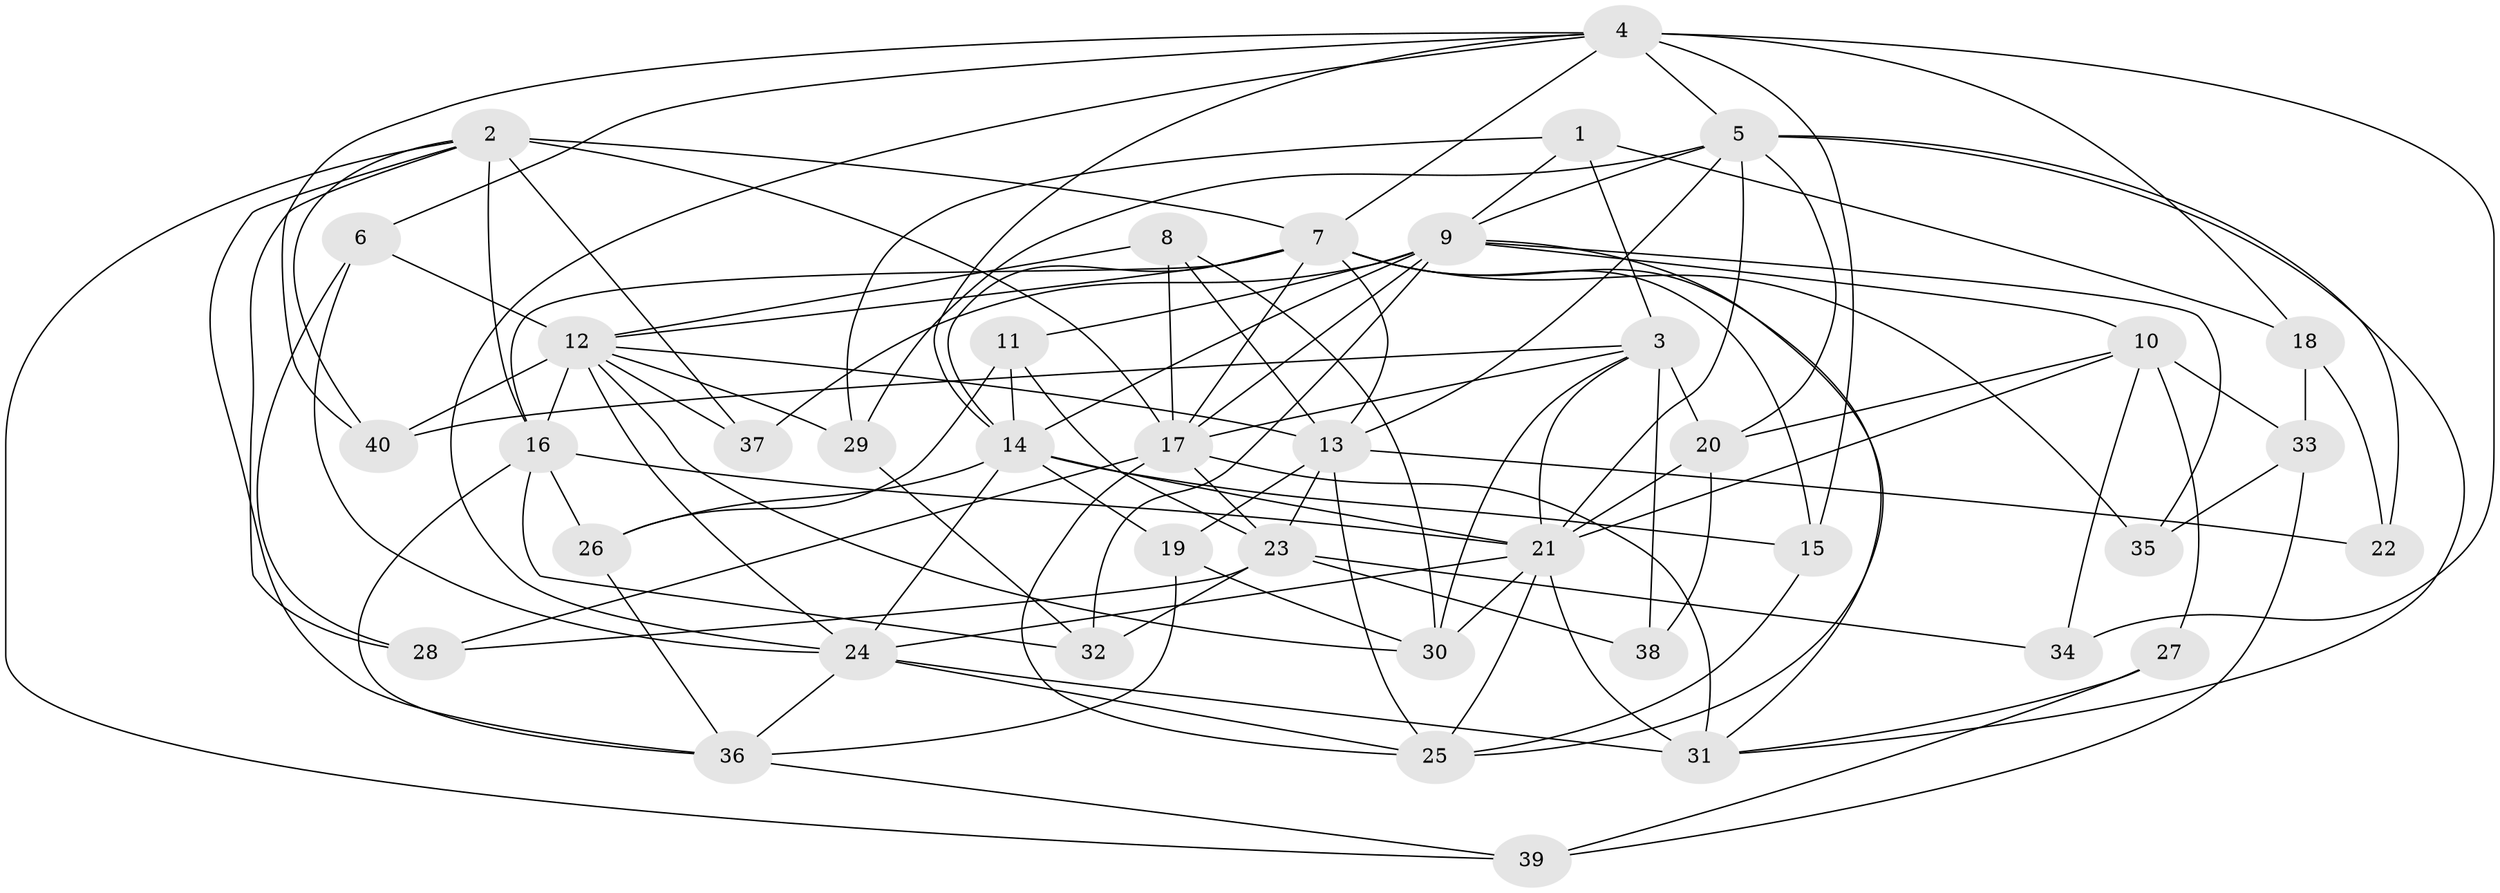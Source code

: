 // original degree distribution, {4: 1.0}
// Generated by graph-tools (version 1.1) at 2025/54/03/04/25 22:54:05]
// undirected, 40 vertices, 114 edges
graph export_dot {
  node [color=gray90,style=filled];
  1;
  2;
  3;
  4;
  5;
  6;
  7;
  8;
  9;
  10;
  11;
  12;
  13;
  14;
  15;
  16;
  17;
  18;
  19;
  20;
  21;
  22;
  23;
  24;
  25;
  26;
  27;
  28;
  29;
  30;
  31;
  32;
  33;
  34;
  35;
  36;
  37;
  38;
  39;
  40;
  1 -- 3 [weight=1.0];
  1 -- 9 [weight=1.0];
  1 -- 18 [weight=1.0];
  1 -- 29 [weight=1.0];
  2 -- 7 [weight=1.0];
  2 -- 16 [weight=1.0];
  2 -- 17 [weight=2.0];
  2 -- 28 [weight=1.0];
  2 -- 36 [weight=1.0];
  2 -- 37 [weight=2.0];
  2 -- 39 [weight=1.0];
  2 -- 40 [weight=1.0];
  3 -- 17 [weight=2.0];
  3 -- 20 [weight=2.0];
  3 -- 21 [weight=1.0];
  3 -- 30 [weight=2.0];
  3 -- 38 [weight=1.0];
  3 -- 40 [weight=1.0];
  4 -- 5 [weight=1.0];
  4 -- 6 [weight=1.0];
  4 -- 7 [weight=1.0];
  4 -- 14 [weight=1.0];
  4 -- 15 [weight=1.0];
  4 -- 18 [weight=1.0];
  4 -- 24 [weight=1.0];
  4 -- 34 [weight=2.0];
  4 -- 40 [weight=1.0];
  5 -- 9 [weight=1.0];
  5 -- 13 [weight=1.0];
  5 -- 20 [weight=1.0];
  5 -- 21 [weight=1.0];
  5 -- 22 [weight=1.0];
  5 -- 29 [weight=1.0];
  5 -- 31 [weight=1.0];
  6 -- 12 [weight=1.0];
  6 -- 24 [weight=1.0];
  6 -- 28 [weight=1.0];
  7 -- 12 [weight=1.0];
  7 -- 13 [weight=1.0];
  7 -- 14 [weight=1.0];
  7 -- 15 [weight=1.0];
  7 -- 16 [weight=1.0];
  7 -- 17 [weight=2.0];
  7 -- 31 [weight=1.0];
  7 -- 35 [weight=2.0];
  8 -- 12 [weight=1.0];
  8 -- 13 [weight=1.0];
  8 -- 17 [weight=1.0];
  8 -- 30 [weight=1.0];
  9 -- 10 [weight=2.0];
  9 -- 11 [weight=1.0];
  9 -- 14 [weight=2.0];
  9 -- 17 [weight=1.0];
  9 -- 25 [weight=1.0];
  9 -- 32 [weight=1.0];
  9 -- 35 [weight=1.0];
  9 -- 37 [weight=1.0];
  10 -- 20 [weight=2.0];
  10 -- 21 [weight=2.0];
  10 -- 27 [weight=2.0];
  10 -- 33 [weight=1.0];
  10 -- 34 [weight=1.0];
  11 -- 14 [weight=1.0];
  11 -- 23 [weight=1.0];
  11 -- 26 [weight=1.0];
  12 -- 13 [weight=1.0];
  12 -- 16 [weight=2.0];
  12 -- 24 [weight=2.0];
  12 -- 29 [weight=1.0];
  12 -- 30 [weight=1.0];
  12 -- 37 [weight=1.0];
  12 -- 40 [weight=1.0];
  13 -- 19 [weight=1.0];
  13 -- 22 [weight=2.0];
  13 -- 23 [weight=2.0];
  13 -- 25 [weight=1.0];
  14 -- 15 [weight=1.0];
  14 -- 19 [weight=1.0];
  14 -- 21 [weight=1.0];
  14 -- 24 [weight=1.0];
  14 -- 26 [weight=1.0];
  15 -- 25 [weight=1.0];
  16 -- 21 [weight=1.0];
  16 -- 26 [weight=1.0];
  16 -- 32 [weight=1.0];
  16 -- 36 [weight=1.0];
  17 -- 23 [weight=1.0];
  17 -- 25 [weight=1.0];
  17 -- 28 [weight=1.0];
  17 -- 31 [weight=1.0];
  18 -- 22 [weight=1.0];
  18 -- 33 [weight=1.0];
  19 -- 30 [weight=1.0];
  19 -- 36 [weight=1.0];
  20 -- 21 [weight=1.0];
  20 -- 38 [weight=2.0];
  21 -- 24 [weight=2.0];
  21 -- 25 [weight=1.0];
  21 -- 30 [weight=1.0];
  21 -- 31 [weight=1.0];
  23 -- 28 [weight=1.0];
  23 -- 32 [weight=1.0];
  23 -- 34 [weight=1.0];
  23 -- 38 [weight=1.0];
  24 -- 25 [weight=1.0];
  24 -- 31 [weight=3.0];
  24 -- 36 [weight=1.0];
  26 -- 36 [weight=1.0];
  27 -- 31 [weight=1.0];
  27 -- 39 [weight=1.0];
  29 -- 32 [weight=1.0];
  33 -- 35 [weight=1.0];
  33 -- 39 [weight=1.0];
  36 -- 39 [weight=1.0];
}
